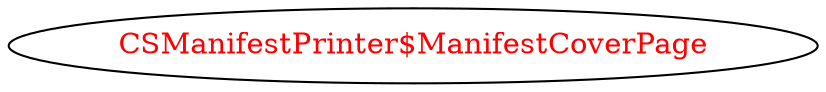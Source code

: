 digraph dependencyGraph {
 concentrate=true;
 ranksep="2.0";
 rankdir="LR"; 
 splines="ortho";
"CSManifestPrinter$ManifestCoverPage" [fontcolor="red"];
}